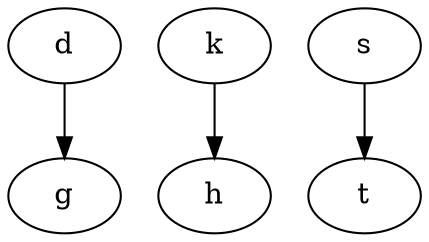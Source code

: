 digraph "Base-Graph" {
	d
	g
	k
	h
	s
	t
	d -> g
	k -> h
	s -> t
	node [fillcolor="#FFFFCC" shape=circle style="rounded,filled"]
}
